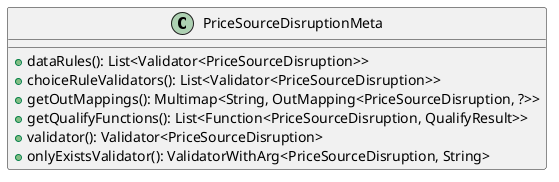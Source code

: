@startuml

    class PriceSourceDisruptionMeta [[PriceSourceDisruptionMeta.html]] {
        +dataRules(): List<Validator<PriceSourceDisruption>>
        +choiceRuleValidators(): List<Validator<PriceSourceDisruption>>
        +getOutMappings(): Multimap<String, OutMapping<PriceSourceDisruption, ?>>
        +getQualifyFunctions(): List<Function<PriceSourceDisruption, QualifyResult>>
        +validator(): Validator<PriceSourceDisruption>
        +onlyExistsValidator(): ValidatorWithArg<PriceSourceDisruption, String>
    }

@enduml
